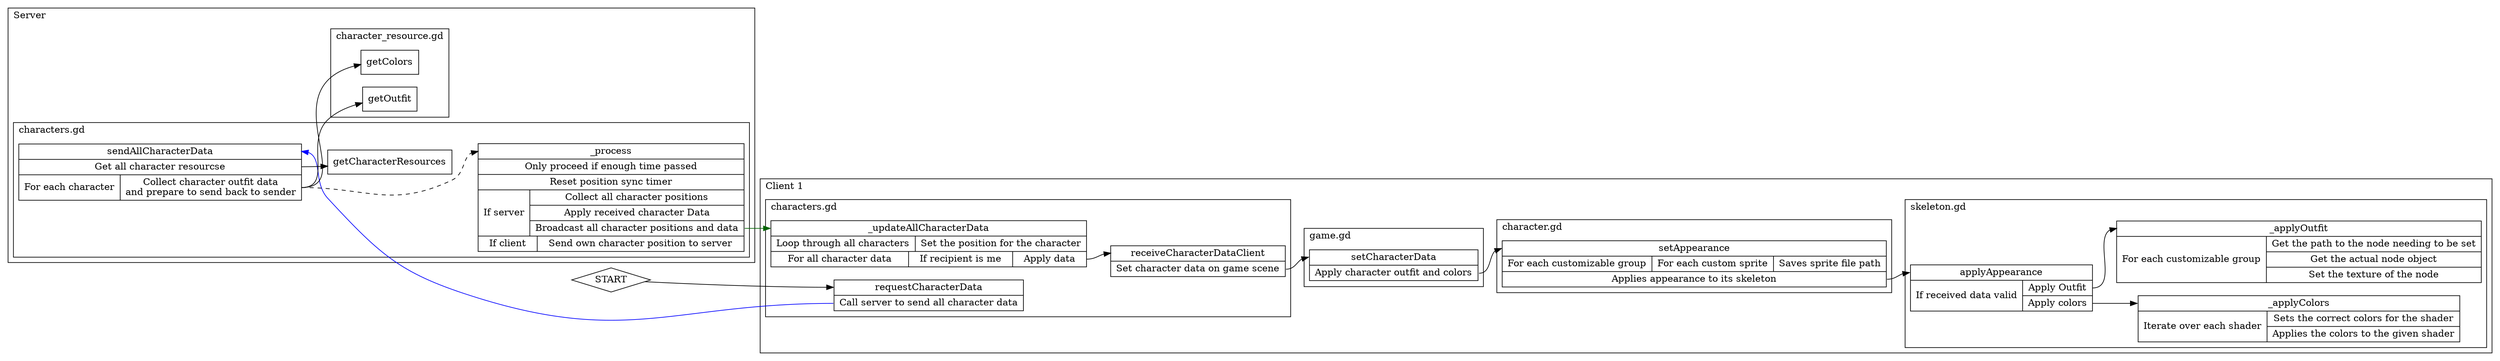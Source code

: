 digraph controlflow {
    rankdir="LR";
    subgraph cluster_client1 {
        label="Client 1"; labeljust="l";
        subgraph cluster_client1_game {
            label="game.gd"; labeljust="l";
            client1_game_setCharacterData [
                label="<begin>setCharacterData | {<f0> Apply character outfit and colors }"
                shape="record"
            ]
        }
        subgraph cluster_client1_skeleton {
            label="skeleton.gd"; labeljust="l";
            client1_skeleton_applyAppearance [
                label="<begin>applyAppearance | {<f0> If received data valid  |  { <f1> Apply Outfit  | <f2> Apply colors  } }"
                shape="record"
            ]
            client1_skeleton__applyOutfit [
                label="<begin>_applyOutfit | {<f0> For each customizable group  |  { <f1> Get the path to the node needing to be set  | <f2> Get the actual node object  | <f3> Set the texture of the node  } }"
                shape="record"
            ]
            client1_skeleton__applyColors [
                label="<begin>_applyColors | {<f0> Iterate over each shader  |  { <f1> Sets the correct colors for the shader  | <f2> Applies the colors to the given shader  } }"
                shape="record"
            ]
        }
        subgraph cluster_client1_character {
            label="character.gd"; labeljust="l";
            client1_character_setAppearance [
                label="<begin>setAppearance | {<f0> For each customizable group  |  { {<f1> For each custom sprite  |  { <f2> Saves sprite file path  } } } } | <f3> Applies appearance to its skeleton "
                shape="record"
            ]
        }
        subgraph cluster_client1_characters {
            label="characters.gd"; labeljust="l";
            client1_characters_requestCharacterData [
                label="<begin>requestCharacterData | <f0> Call server to send all character data "
                shape="record"
            ]
            client1_characters__updateAllCharacterData [
                label="<begin>_updateAllCharacterData | {<f0> Loop through all characters  |  { <f1> Set the position for the character  } } | {<f2> For all character data  |  { {<f3> If recipient is me  |  { <f4> Apply data  } } } }"
                shape="record"
            ]
            client1_characters_receiveCharacterDataClient [
                label="<begin>receiveCharacterDataClient | <f0> Set character data on game scene "
                shape="record"
            ]
        }

    }
    subgraph cluster_server {
        label="Server"; labeljust="l";
        subgraph cluster_server_characters {
            label="characters.gd"; labeljust="l";
            server_characters_getCharacterResources [
                label="<begin>getCharacterResources"
                shape="record"
            ]
            server_characters__process [
                label="<begin>_process | {<f0> Only proceed if enough time passed } | <f1> Reset position sync timer  | {<f2> If server  |  { <f3> Collect all character positions  | {<f4> Apply received character Data } | <f5> Broadcast all character positions and data  } } | {<f6> If client  |  { <f7> Send own character position to server  } }"
                shape="record"
            ]
            server_characters_sendAllCharacterData [
                label="<begin>sendAllCharacterData | <f0> Get all character resourcse  | {<f1> For each character  |  { <f2> Collect character outfit data\nand prepare to send back to sender  } }"
                shape="record"
            ]
        }
        subgraph cluster_server_character_resource {
            label="character_resource.gd"; labeljust="l";
            server_character_resource_getOutfit [
                label="<begin>getOutfit"
                shape="record"
            ]
            server_character_resource_getColors [
                label="<begin>getColors"
                shape="record"
            ]
        }

    }
    subgraph cluster_client2 {
        label="Client 2"; labeljust="l";

    }

    START [shape=diamond];
    START -> client1_characters_requestCharacterData:begin;
    client1_characters_requestCharacterData:f0 -> server_characters_sendAllCharacterData:begin [color=blue];
    server_characters_sendAllCharacterData:f0 -> server_characters_getCharacterResources:begin;
    server_characters_sendAllCharacterData:f2 -> server_character_resource_getOutfit:begin;
    server_characters_sendAllCharacterData:f2 -> server_character_resource_getColors:begin;
    server_characters_sendAllCharacterData:f2 -> server_characters__process:begin [style=dashed minlen=2];
    server_characters__process:f5 -> client1_characters__updateAllCharacterData:begin [color=darkgreen];
    client1_characters__updateAllCharacterData:f4 -> client1_characters_receiveCharacterDataClient:begin;
    client1_characters_receiveCharacterDataClient:f0 -> client1_game_setCharacterData:begin;
    client1_game_setCharacterData:f0 -> client1_character_setAppearance:begin;
    client1_character_setAppearance:f3 -> client1_skeleton_applyAppearance:begin;
    client1_skeleton_applyAppearance:f1 -> client1_skeleton__applyOutfit:begin;
    client1_skeleton_applyAppearance:f2 -> client1_skeleton__applyColors:begin;
}
